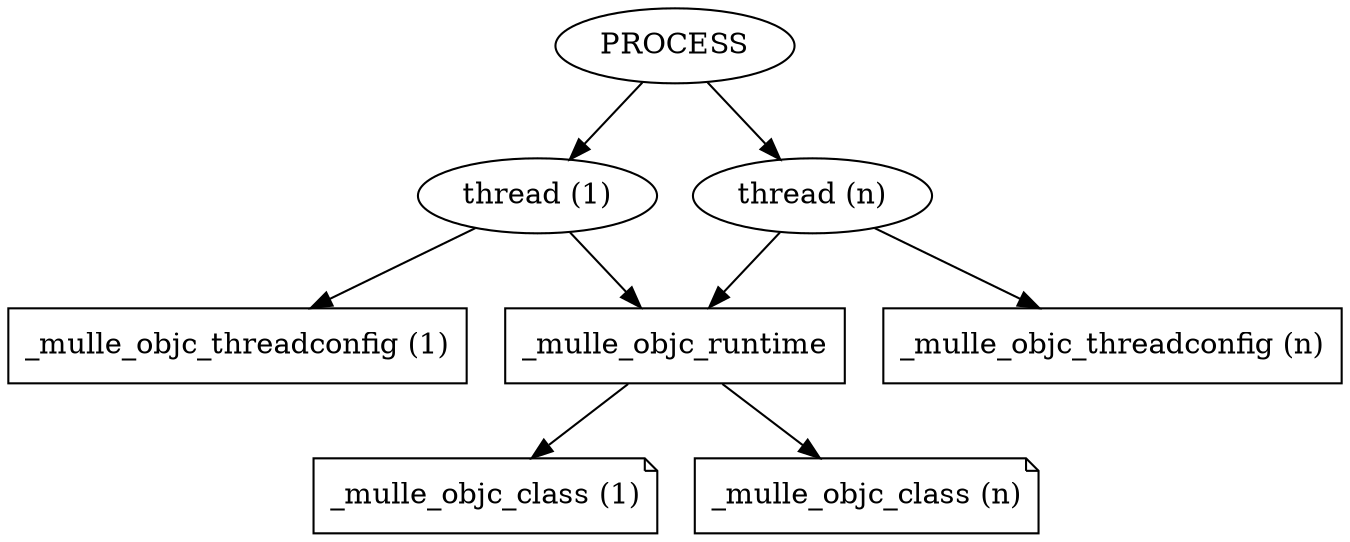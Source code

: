 digraph global_concept
{
   PROCESS -> "thread (1)"
   PROCESS -> "thread (n)"

   node [shape="box"];

  "thread (1)" -> "_mulle_objc_runtime"
  "thread (n)" -> "_mulle_objc_runtime"
  "thread (1)" -> "_mulle_objc_threadconfig (1)"
  "thread (n)" -> "_mulle_objc_threadconfig (n)"

   node [shape="note"];

  "_mulle_objc_runtime" -> "_mulle_objc_class (1)"
  "_mulle_objc_runtime" -> "_mulle_objc_class (n)"
}